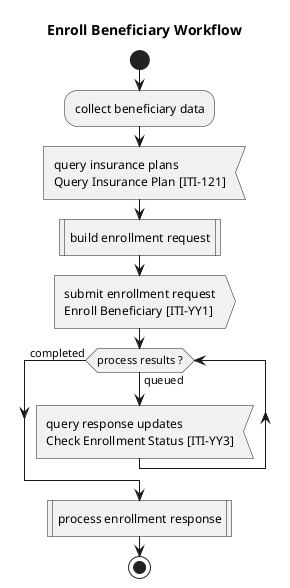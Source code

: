 @startuml

title Enroll Beneficiary Workflow

start
:collect beneficiary data;
:query insurance plans\nQuery Insurance Plan &#91;ITI-121&#93;<
:build enrollment request|
:submit enrollment request\nEnroll Beneficiary &#91;ITI-YY1&#93;>
while (process results ?) is (queued)
  :query response updates\nCheck Enrollment Status &#91;ITI-YY3&#93;<
endwhile (completed)
:process enrollment response|
stop

@enduml

